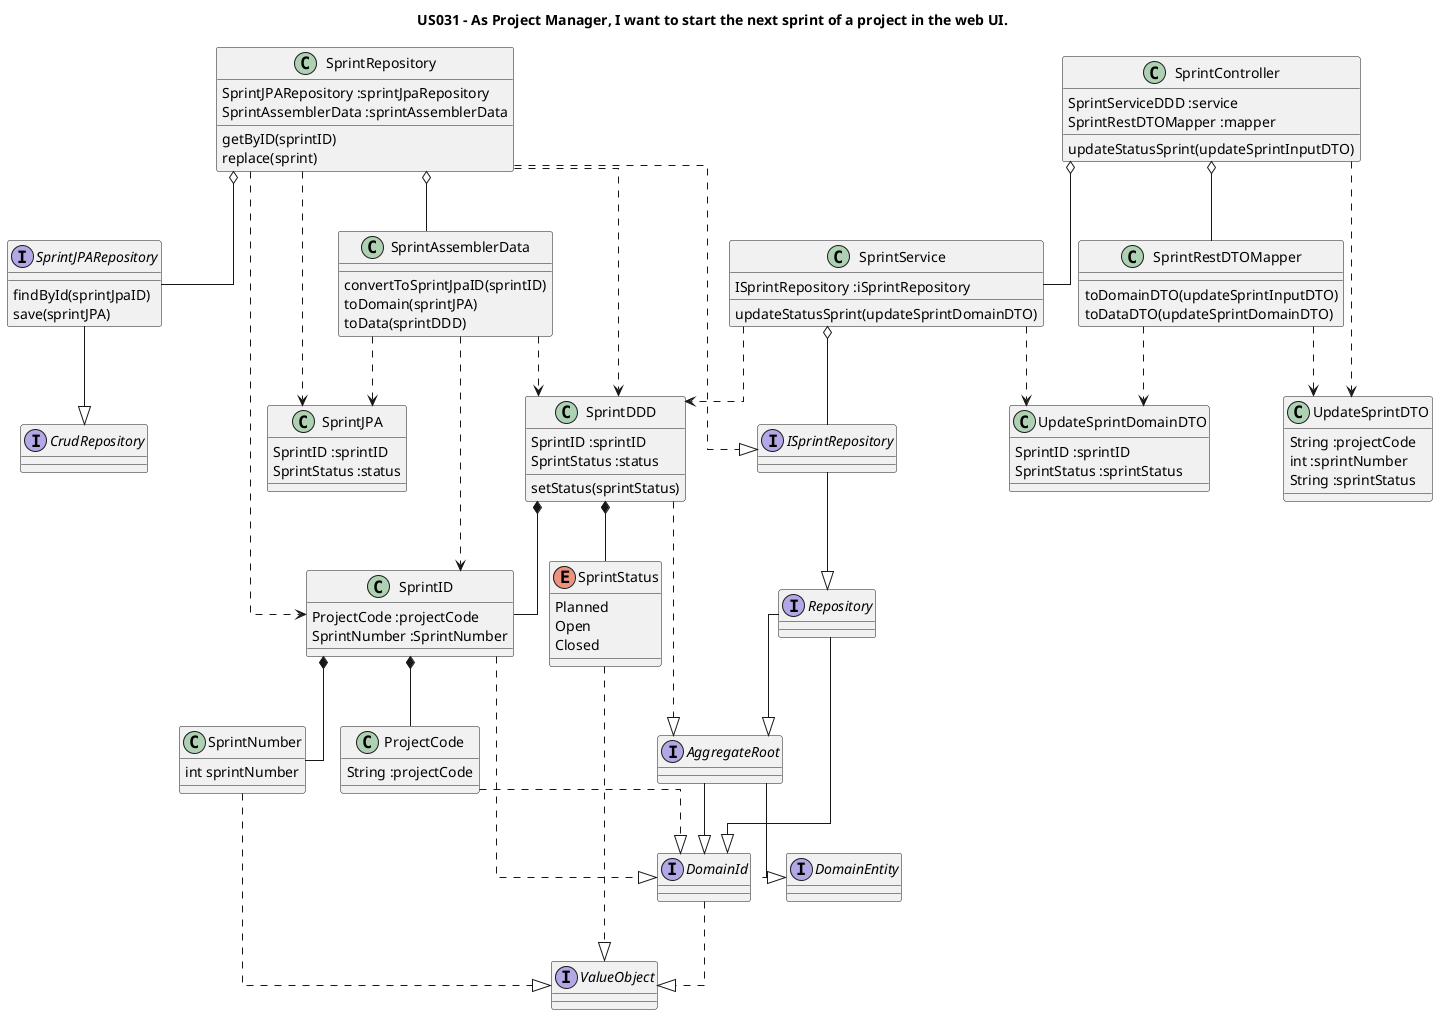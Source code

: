 @startuml
skinparam linetype ortho
title "US031 - As Project Manager, I want to start the next sprint of a project in the web UI."

class SprintController {
SprintServiceDDD :service
SprintRestDTOMapper :mapper
updateStatusSprint(updateSprintInputDTO)
}

class SprintService {
ISprintRepository :iSprintRepository
updateStatusSprint(updateSprintDomainDTO)
}

class SprintRepository {
SprintJPARepository :sprintJpaRepository
SprintAssemblerData :sprintAssemblerData
getByID(sprintID)
replace(sprint)
}

class SprintAssemblerData {
convertToSprintJpaID(sprintID)
toDomain(sprintJPA)
toData(sprintDDD)

}

Interface SprintJPARepository {
findById(sprintJpaID)
save(sprintJPA)
}

class SprintDDD {
SprintID :sprintID
SprintStatus :status
setStatus(sprintStatus)
}

class SprintJPA {
SprintID :sprintID
SprintStatus :status
}

class SprintRestDTOMapper {
toDomainDTO(updateSprintInputDTO)
toDataDTO(updateSprintDomainDTO)
}

class UpdateSprintDTO  {
String :projectCode
int :sprintNumber
String :sprintStatus
}

class UpdateSprintDomainDTO  {
SprintID :sprintID
SprintStatus :sprintStatus
}

enum SprintStatus{
Planned
Open
Closed
}

class SprintID{
ProjectCode :projectCode
SprintNumber :SprintNumber
}

class ProjectCode{
String :projectCode
}

class SprintNumber{
int sprintNumber
}

interface ISprintRepository
interface Repository
interface CrudRepository
interface DomainId
interface AggregateRoot
interface DomainEntity
interface ValueObject

SprintAssemblerData ..> SprintID
SprintAssemblerData ..> SprintJPA
SprintAssemblerData ..> SprintDDD

SprintRestDTOMapper ..> UpdateSprintDomainDTO
SprintRestDTOMapper ..> UpdateSprintDTO

SprintController o--  SprintService
SprintController o-- SprintRestDTOMapper
SprintController ..> UpdateSprintDTO

SprintService ..> UpdateSprintDomainDTO
SprintService o-- ISprintRepository
SprintService ..> SprintDDD

SprintRepository ..|> ISprintRepository
SprintRepository o-- SprintAssemblerData
SprintRepository o-- SprintJPARepository
SprintRepository ..> SprintDDD
SprintRepository ..> SprintJPA
SprintRepository ..> SprintID


ISprintRepository --|> Repository

SprintJPARepository --|> CrudRepository

SprintDDD *-- SprintStatus
SprintDDD *-- SprintID
SprintDDD -..|> AggregateRoot

SprintStatus -..|> ValueObject

SprintNumber -..|> ValueObject


SprintID ..|> DomainId
SprintID *-- ProjectCode
SprintID *-- SprintNumber


ProjectCode ..|> DomainId

DomainId ..|> ValueObject

AggregateRoot --|> DomainId
AggregateRoot --|> DomainEntity

Repository --|> DomainId
Repository --|> AggregateRoot
@enduml